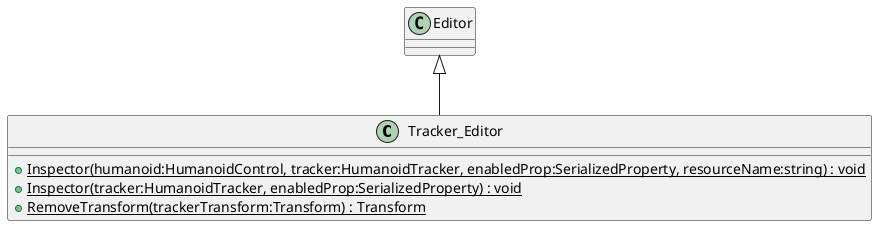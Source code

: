 @startuml
class Tracker_Editor {
    + {static} Inspector(humanoid:HumanoidControl, tracker:HumanoidTracker, enabledProp:SerializedProperty, resourceName:string) : void
    + {static} Inspector(tracker:HumanoidTracker, enabledProp:SerializedProperty) : void
    + {static} RemoveTransform(trackerTransform:Transform) : Transform
}
Editor <|-- Tracker_Editor
@enduml

